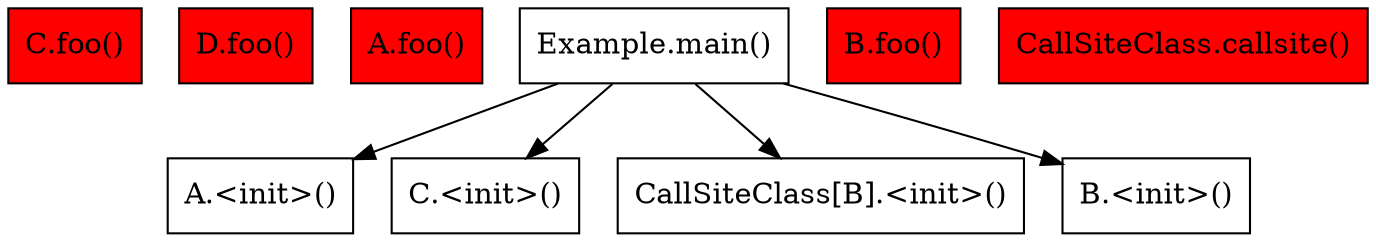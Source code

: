 digraph CallGraph {
  node [shape=box];
  "C.foo()" [style=filled, fillcolor=red];
  "D.foo()" [style=filled, fillcolor=red];
  "A.foo()" [style=filled, fillcolor=red];
  "A.<init>()" [style=filled, fillcolor=white];
  "B.foo()" [style=filled, fillcolor=red];
  "C.<init>()" [style=filled, fillcolor=white];
  "Example.main()" [style=filled, fillcolor=white];
  "CallSiteClass.callsite()" [style=filled, fillcolor=red];
  "CallSiteClass[B].<init>()" [style=filled, fillcolor=white];
  "B.<init>()" [style=filled, fillcolor=white];
  "Example.main()" -> "CallSiteClass[B].<init>()";
  "Example.main()" -> "C.<init>()";
  "Example.main()" -> "A.<init>()";
  "Example.main()" -> "B.<init>()";
}
